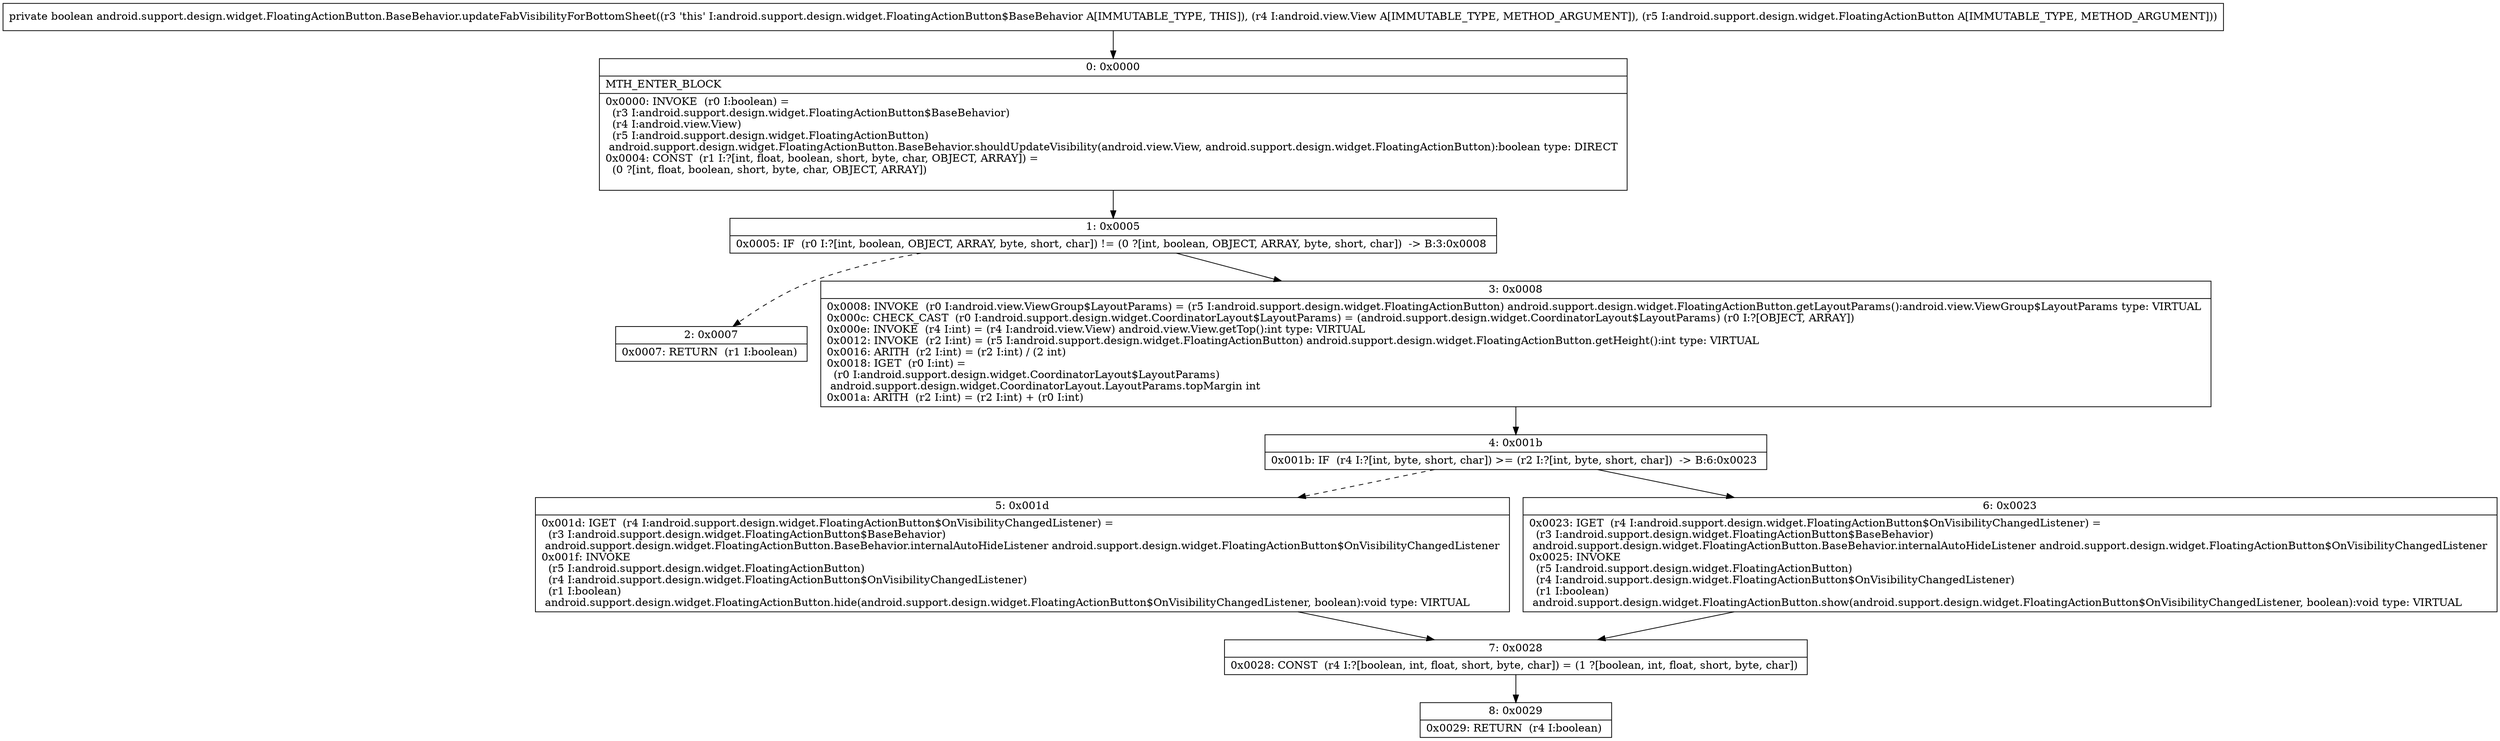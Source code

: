 digraph "CFG forandroid.support.design.widget.FloatingActionButton.BaseBehavior.updateFabVisibilityForBottomSheet(Landroid\/view\/View;Landroid\/support\/design\/widget\/FloatingActionButton;)Z" {
Node_0 [shape=record,label="{0\:\ 0x0000|MTH_ENTER_BLOCK\l|0x0000: INVOKE  (r0 I:boolean) = \l  (r3 I:android.support.design.widget.FloatingActionButton$BaseBehavior)\l  (r4 I:android.view.View)\l  (r5 I:android.support.design.widget.FloatingActionButton)\l android.support.design.widget.FloatingActionButton.BaseBehavior.shouldUpdateVisibility(android.view.View, android.support.design.widget.FloatingActionButton):boolean type: DIRECT \l0x0004: CONST  (r1 I:?[int, float, boolean, short, byte, char, OBJECT, ARRAY]) = \l  (0 ?[int, float, boolean, short, byte, char, OBJECT, ARRAY])\l \l}"];
Node_1 [shape=record,label="{1\:\ 0x0005|0x0005: IF  (r0 I:?[int, boolean, OBJECT, ARRAY, byte, short, char]) != (0 ?[int, boolean, OBJECT, ARRAY, byte, short, char])  \-\> B:3:0x0008 \l}"];
Node_2 [shape=record,label="{2\:\ 0x0007|0x0007: RETURN  (r1 I:boolean) \l}"];
Node_3 [shape=record,label="{3\:\ 0x0008|0x0008: INVOKE  (r0 I:android.view.ViewGroup$LayoutParams) = (r5 I:android.support.design.widget.FloatingActionButton) android.support.design.widget.FloatingActionButton.getLayoutParams():android.view.ViewGroup$LayoutParams type: VIRTUAL \l0x000c: CHECK_CAST  (r0 I:android.support.design.widget.CoordinatorLayout$LayoutParams) = (android.support.design.widget.CoordinatorLayout$LayoutParams) (r0 I:?[OBJECT, ARRAY]) \l0x000e: INVOKE  (r4 I:int) = (r4 I:android.view.View) android.view.View.getTop():int type: VIRTUAL \l0x0012: INVOKE  (r2 I:int) = (r5 I:android.support.design.widget.FloatingActionButton) android.support.design.widget.FloatingActionButton.getHeight():int type: VIRTUAL \l0x0016: ARITH  (r2 I:int) = (r2 I:int) \/ (2 int) \l0x0018: IGET  (r0 I:int) = \l  (r0 I:android.support.design.widget.CoordinatorLayout$LayoutParams)\l android.support.design.widget.CoordinatorLayout.LayoutParams.topMargin int \l0x001a: ARITH  (r2 I:int) = (r2 I:int) + (r0 I:int) \l}"];
Node_4 [shape=record,label="{4\:\ 0x001b|0x001b: IF  (r4 I:?[int, byte, short, char]) \>= (r2 I:?[int, byte, short, char])  \-\> B:6:0x0023 \l}"];
Node_5 [shape=record,label="{5\:\ 0x001d|0x001d: IGET  (r4 I:android.support.design.widget.FloatingActionButton$OnVisibilityChangedListener) = \l  (r3 I:android.support.design.widget.FloatingActionButton$BaseBehavior)\l android.support.design.widget.FloatingActionButton.BaseBehavior.internalAutoHideListener android.support.design.widget.FloatingActionButton$OnVisibilityChangedListener \l0x001f: INVOKE  \l  (r5 I:android.support.design.widget.FloatingActionButton)\l  (r4 I:android.support.design.widget.FloatingActionButton$OnVisibilityChangedListener)\l  (r1 I:boolean)\l android.support.design.widget.FloatingActionButton.hide(android.support.design.widget.FloatingActionButton$OnVisibilityChangedListener, boolean):void type: VIRTUAL \l}"];
Node_6 [shape=record,label="{6\:\ 0x0023|0x0023: IGET  (r4 I:android.support.design.widget.FloatingActionButton$OnVisibilityChangedListener) = \l  (r3 I:android.support.design.widget.FloatingActionButton$BaseBehavior)\l android.support.design.widget.FloatingActionButton.BaseBehavior.internalAutoHideListener android.support.design.widget.FloatingActionButton$OnVisibilityChangedListener \l0x0025: INVOKE  \l  (r5 I:android.support.design.widget.FloatingActionButton)\l  (r4 I:android.support.design.widget.FloatingActionButton$OnVisibilityChangedListener)\l  (r1 I:boolean)\l android.support.design.widget.FloatingActionButton.show(android.support.design.widget.FloatingActionButton$OnVisibilityChangedListener, boolean):void type: VIRTUAL \l}"];
Node_7 [shape=record,label="{7\:\ 0x0028|0x0028: CONST  (r4 I:?[boolean, int, float, short, byte, char]) = (1 ?[boolean, int, float, short, byte, char]) \l}"];
Node_8 [shape=record,label="{8\:\ 0x0029|0x0029: RETURN  (r4 I:boolean) \l}"];
MethodNode[shape=record,label="{private boolean android.support.design.widget.FloatingActionButton.BaseBehavior.updateFabVisibilityForBottomSheet((r3 'this' I:android.support.design.widget.FloatingActionButton$BaseBehavior A[IMMUTABLE_TYPE, THIS]), (r4 I:android.view.View A[IMMUTABLE_TYPE, METHOD_ARGUMENT]), (r5 I:android.support.design.widget.FloatingActionButton A[IMMUTABLE_TYPE, METHOD_ARGUMENT])) }"];
MethodNode -> Node_0;
Node_0 -> Node_1;
Node_1 -> Node_2[style=dashed];
Node_1 -> Node_3;
Node_3 -> Node_4;
Node_4 -> Node_5[style=dashed];
Node_4 -> Node_6;
Node_5 -> Node_7;
Node_6 -> Node_7;
Node_7 -> Node_8;
}

